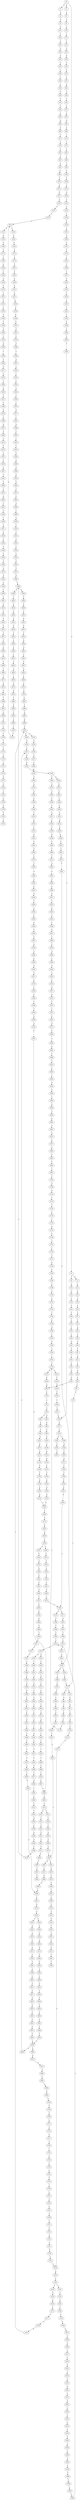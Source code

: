 strict digraph  {
	S0 -> S1 [ label = T ];
	S0 -> S2 [ label = A ];
	S0 -> S3 [ label = G ];
	S1 -> S4 [ label = T ];
	S2 -> S5 [ label = A ];
	S3 -> S6 [ label = T ];
	S3 -> S7 [ label = A ];
	S4 -> S8 [ label = C ];
	S5 -> S9 [ label = A ];
	S6 -> S10 [ label = G ];
	S7 -> S11 [ label = C ];
	S8 -> S12 [ label = C ];
	S9 -> S13 [ label = A ];
	S10 -> S14 [ label = G ];
	S11 -> S15 [ label = G ];
	S12 -> S16 [ label = T ];
	S13 -> S17 [ label = C ];
	S14 -> S18 [ label = T ];
	S15 -> S19 [ label = T ];
	S16 -> S20 [ label = G ];
	S17 -> S21 [ label = T ];
	S18 -> S22 [ label = C ];
	S19 -> S23 [ label = A ];
	S20 -> S24 [ label = T ];
	S21 -> S25 [ label = T ];
	S22 -> S26 [ label = G ];
	S23 -> S27 [ label = C ];
	S24 -> S28 [ label = T ];
	S25 -> S29 [ label = G ];
	S26 -> S30 [ label = C ];
	S27 -> S31 [ label = C ];
	S28 -> S32 [ label = C ];
	S29 -> S33 [ label = T ];
	S30 -> S34 [ label = T ];
	S31 -> S35 [ label = A ];
	S32 -> S36 [ label = C ];
	S33 -> S37 [ label = G ];
	S34 -> S38 [ label = C ];
	S35 -> S39 [ label = C ];
	S36 -> S40 [ label = T ];
	S37 -> S41 [ label = T ];
	S38 -> S42 [ label = A ];
	S39 -> S43 [ label = T ];
	S40 -> S44 [ label = C ];
	S41 -> S45 [ label = A ];
	S42 -> S46 [ label = C ];
	S43 -> S47 [ label = C ];
	S44 -> S48 [ label = C ];
	S45 -> S49 [ label = C ];
	S46 -> S50 [ label = C ];
	S47 -> S51 [ label = C ];
	S48 -> S52 [ label = T ];
	S49 -> S53 [ label = C ];
	S50 -> S54 [ label = C ];
	S51 -> S55 [ label = T ];
	S52 -> S56 [ label = C ];
	S53 -> S57 [ label = A ];
	S54 -> S58 [ label = G ];
	S55 -> S59 [ label = G ];
	S56 -> S60 [ label = T ];
	S57 -> S61 [ label = A ];
	S58 -> S62 [ label = G ];
	S59 -> S63 [ label = G ];
	S60 -> S64 [ label = A ];
	S61 -> S65 [ label = G ];
	S62 -> S66 [ label = A ];
	S63 -> S67 [ label = T ];
	S64 -> S68 [ label = C ];
	S65 -> S69 [ label = C ];
	S66 -> S70 [ label = C ];
	S67 -> S71 [ label = C ];
	S68 -> S72 [ label = C ];
	S69 -> S73 [ label = T ];
	S70 -> S74 [ label = C ];
	S71 -> S75 [ label = C ];
	S72 -> S76 [ label = A ];
	S73 -> S77 [ label = T ];
	S74 -> S78 [ label = T ];
	S75 -> S79 [ label = T ];
	S75 -> S80 [ label = G ];
	S76 -> S81 [ label = C ];
	S77 -> S82 [ label = T ];
	S78 -> S83 [ label = T ];
	S78 -> S84 [ label = A ];
	S79 -> S85 [ label = A ];
	S80 -> S86 [ label = A ];
	S81 -> S87 [ label = C ];
	S82 -> S88 [ label = T ];
	S83 -> S89 [ label = G ];
	S84 -> S90 [ label = G ];
	S85 -> S91 [ label = G ];
	S86 -> S92 [ label = C ];
	S87 -> S93 [ label = C ];
	S88 -> S94 [ label = T ];
	S89 -> S95 [ label = T ];
	S90 -> S96 [ label = T ];
	S91 -> S97 [ label = T ];
	S92 -> S98 [ label = A ];
	S93 -> S99 [ label = A ];
	S94 -> S100 [ label = G ];
	S95 -> S101 [ label = G ];
	S96 -> S102 [ label = G ];
	S97 -> S103 [ label = A ];
	S98 -> S104 [ label = C ];
	S99 -> S105 [ label = C ];
	S100 -> S106 [ label = T ];
	S101 -> S107 [ label = A ];
	S102 -> S108 [ label = G ];
	S103 -> S109 [ label = C ];
	S104 -> S110 [ label = C ];
	S105 -> S111 [ label = A ];
	S106 -> S112 [ label = A ];
	S107 -> S113 [ label = A ];
	S108 -> S114 [ label = A ];
	S109 -> S115 [ label = C ];
	S110 -> S116 [ label = C ];
	S111 -> S117 [ label = T ];
	S112 -> S118 [ label = G ];
	S113 -> S119 [ label = A ];
	S114 -> S120 [ label = A ];
	S115 -> S121 [ label = T ];
	S116 -> S122 [ label = T ];
	S116 -> S123 [ label = G ];
	S117 -> S124 [ label = T ];
	S118 -> S125 [ label = C ];
	S119 -> S126 [ label = G ];
	S120 -> S127 [ label = G ];
	S121 -> S128 [ label = C ];
	S122 -> S129 [ label = T ];
	S123 -> S130 [ label = G ];
	S124 -> S131 [ label = T ];
	S125 -> S132 [ label = G ];
	S126 -> S133 [ label = T ];
	S127 -> S134 [ label = T ];
	S128 -> S135 [ label = A ];
	S129 -> S136 [ label = G ];
	S130 -> S66 [ label = A ];
	S131 -> S137 [ label = T ];
	S132 -> S138 [ label = A ];
	S133 -> S139 [ label = G ];
	S134 -> S140 [ label = G ];
	S135 -> S141 [ label = C ];
	S136 -> S142 [ label = T ];
	S137 -> S143 [ label = G ];
	S138 -> S144 [ label = G ];
	S139 -> S145 [ label = G ];
	S140 -> S146 [ label = G ];
	S141 -> S147 [ label = T ];
	S141 -> S148 [ label = C ];
	S142 -> S149 [ label = T ];
	S143 -> S150 [ label = T ];
	S143 -> S151 [ label = G ];
	S144 -> S152 [ label = T ];
	S145 -> S153 [ label = A ];
	S146 -> S154 [ label = A ];
	S147 -> S155 [ label = A ];
	S148 -> S156 [ label = A ];
	S149 -> S157 [ label = T ];
	S150 -> S158 [ label = G ];
	S151 -> S159 [ label = A ];
	S152 -> S160 [ label = A ];
	S153 -> S161 [ label = G ];
	S154 -> S161 [ label = G ];
	S155 -> S162 [ label = A ];
	S156 -> S163 [ label = A ];
	S157 -> S164 [ label = T ];
	S158 -> S165 [ label = G ];
	S159 -> S166 [ label = A ];
	S160 -> S167 [ label = A ];
	S161 -> S168 [ label = C ];
	S162 -> S169 [ label = C ];
	S163 -> S170 [ label = G ];
	S164 -> S171 [ label = G ];
	S165 -> S172 [ label = A ];
	S166 -> S173 [ label = C ];
	S167 -> S174 [ label = T ];
	S168 -> S175 [ label = A ];
	S169 -> S176 [ label = T ];
	S170 -> S177 [ label = T ];
	S171 -> S178 [ label = C ];
	S172 -> S179 [ label = A ];
	S173 -> S180 [ label = T ];
	S174 -> S181 [ label = T ];
	S175 -> S182 [ label = G ];
	S176 -> S183 [ label = A ];
	S177 -> S184 [ label = C ];
	S178 -> S185 [ label = G ];
	S178 -> S186 [ label = T ];
	S179 -> S187 [ label = T ];
	S180 -> S188 [ label = A ];
	S181 -> S189 [ label = T ];
	S182 -> S190 [ label = G ];
	S183 -> S191 [ label = G ];
	S184 -> S192 [ label = G ];
	S185 -> S193 [ label = T ];
	S186 -> S194 [ label = A ];
	S187 -> S195 [ label = T ];
	S188 -> S196 [ label = T ];
	S189 -> S197 [ label = T ];
	S190 -> S198 [ label = C ];
	S191 -> S199 [ label = T ];
	S192 -> S200 [ label = T ];
	S193 -> S201 [ label = T ];
	S194 -> S202 [ label = C ];
	S195 -> S203 [ label = G ];
	S196 -> S204 [ label = A ];
	S197 -> S205 [ label = G ];
	S198 -> S206 [ label = T ];
	S198 -> S207 [ label = A ];
	S199 -> S208 [ label = G ];
	S200 -> S209 [ label = C ];
	S200 -> S210 [ label = G ];
	S202 -> S211 [ label = A ];
	S203 -> S212 [ label = A ];
	S204 -> S213 [ label = C ];
	S205 -> S214 [ label = T ];
	S206 -> S215 [ label = C ];
	S207 -> S216 [ label = C ];
	S208 -> S217 [ label = A ];
	S209 -> S218 [ label = A ];
	S210 -> S219 [ label = G ];
	S211 -> S220 [ label = C ];
	S212 -> S221 [ label = A ];
	S213 -> S222 [ label = C ];
	S214 -> S223 [ label = T ];
	S215 -> S224 [ label = A ];
	S216 -> S225 [ label = G ];
	S217 -> S226 [ label = C ];
	S218 -> S227 [ label = C ];
	S219 -> S228 [ label = C ];
	S220 -> S229 [ label = T ];
	S221 -> S230 [ label = G ];
	S222 -> S231 [ label = T ];
	S223 -> S232 [ label = C ];
	S224 -> S233 [ label = C ];
	S225 -> S234 [ label = A ];
	S226 -> S235 [ label = A ];
	S227 -> S236 [ label = G ];
	S228 -> S237 [ label = A ];
	S229 -> S238 [ label = T ];
	S230 -> S239 [ label = T ];
	S231 -> S240 [ label = C ];
	S232 -> S241 [ label = T ];
	S233 -> S242 [ label = T ];
	S234 -> S243 [ label = C ];
	S235 -> S244 [ label = G ];
	S236 -> S245 [ label = G ];
	S237 -> S246 [ label = C ];
	S238 -> S247 [ label = G ];
	S239 -> S248 [ label = A ];
	S240 -> S249 [ label = A ];
	S241 -> S250 [ label = T ];
	S242 -> S251 [ label = T ];
	S243 -> S252 [ label = T ];
	S244 -> S253 [ label = G ];
	S245 -> S254 [ label = A ];
	S246 -> S255 [ label = C ];
	S247 -> S256 [ label = A ];
	S248 -> S257 [ label = G ];
	S249 -> S258 [ label = G ];
	S250 -> S259 [ label = G ];
	S251 -> S260 [ label = G ];
	S252 -> S261 [ label = G ];
	S253 -> S262 [ label = G ];
	S254 -> S263 [ label = C ];
	S254 -> S264 [ label = G ];
	S255 -> S265 [ label = G ];
	S256 -> S266 [ label = C ];
	S257 -> S267 [ label = G ];
	S258 -> S268 [ label = G ];
	S259 -> S269 [ label = T ];
	S260 -> S270 [ label = A ];
	S261 -> S271 [ label = C ];
	S262 -> S272 [ label = C ];
	S263 -> S273 [ label = G ];
	S264 -> S274 [ label = G ];
	S265 -> S275 [ label = G ];
	S266 -> S276 [ label = T ];
	S266 -> S277 [ label = A ];
	S267 -> S278 [ label = C ];
	S268 -> S279 [ label = T ];
	S269 -> S280 [ label = T ];
	S270 -> S266 [ label = C ];
	S271 -> S281 [ label = C ];
	S272 -> S282 [ label = G ];
	S273 -> S283 [ label = T ];
	S274 -> S284 [ label = T ];
	S275 -> S285 [ label = G ];
	S276 -> S286 [ label = T ];
	S277 -> S287 [ label = G ];
	S278 -> S288 [ label = T ];
	S279 -> S289 [ label = G ];
	S280 -> S290 [ label = T ];
	S281 -> S291 [ label = A ];
	S282 -> S292 [ label = A ];
	S283 -> S293 [ label = C ];
	S284 -> S294 [ label = C ];
	S285 -> S295 [ label = G ];
	S286 -> S296 [ label = C ];
	S287 -> S297 [ label = A ];
	S288 -> S298 [ label = C ];
	S289 -> S299 [ label = T ];
	S290 -> S164 [ label = T ];
	S291 -> S300 [ label = G ];
	S292 -> S301 [ label = C ];
	S293 -> S302 [ label = C ];
	S294 -> S303 [ label = A ];
	S295 -> S304 [ label = C ];
	S296 -> S305 [ label = G ];
	S297 -> S306 [ label = C ];
	S298 -> S307 [ label = A ];
	S299 -> S308 [ label = T ];
	S300 -> S309 [ label = A ];
	S301 -> S310 [ label = G ];
	S302 -> S311 [ label = A ];
	S303 -> S312 [ label = G ];
	S304 -> S313 [ label = C ];
	S305 -> S314 [ label = C ];
	S306 -> S315 [ label = C ];
	S307 -> S316 [ label = A ];
	S308 -> S317 [ label = A ];
	S309 -> S318 [ label = C ];
	S310 -> S319 [ label = A ];
	S311 -> S320 [ label = C ];
	S312 -> S321 [ label = A ];
	S313 -> S322 [ label = G ];
	S314 -> S323 [ label = G ];
	S315 -> S324 [ label = T ];
	S316 -> S325 [ label = C ];
	S317 -> S326 [ label = G ];
	S318 -> S327 [ label = G ];
	S319 -> S328 [ label = G ];
	S320 -> S329 [ label = T ];
	S321 -> S330 [ label = G ];
	S322 -> S331 [ label = C ];
	S323 -> S332 [ label = A ];
	S323 -> S333 [ label = G ];
	S324 -> S334 [ label = G ];
	S325 -> S335 [ label = C ];
	S326 -> S336 [ label = T ];
	S327 -> S337 [ label = T ];
	S328 -> S338 [ label = A ];
	S329 -> S339 [ label = G ];
	S330 -> S340 [ label = A ];
	S331 -> S341 [ label = A ];
	S332 -> S342 [ label = C ];
	S333 -> S343 [ label = A ];
	S334 -> S344 [ label = G ];
	S335 -> S345 [ label = A ];
	S336 -> S346 [ label = G ];
	S337 -> S347 [ label = G ];
	S338 -> S348 [ label = G ];
	S339 -> S349 [ label = C ];
	S340 -> S350 [ label = C ];
	S341 -> S351 [ label = G ];
	S342 -> S352 [ label = T ];
	S343 -> S353 [ label = A ];
	S344 -> S354 [ label = T ];
	S344 -> S355 [ label = G ];
	S345 -> S356 [ label = C ];
	S346 -> S357 [ label = T ];
	S347 -> S358 [ label = C ];
	S348 -> S359 [ label = A ];
	S349 -> S360 [ label = T ];
	S350 -> S361 [ label = C ];
	S351 -> S362 [ label = G ];
	S352 -> S363 [ label = A ];
	S353 -> S364 [ label = G ];
	S354 -> S365 [ label = C ];
	S355 -> S366 [ label = C ];
	S356 -> S367 [ label = C ];
	S357 -> S368 [ label = A ];
	S358 -> S369 [ label = G ];
	S359 -> S370 [ label = C ];
	S360 -> S371 [ label = T ];
	S361 -> S372 [ label = T ];
	S362 -> S373 [ label = T ];
	S363 -> S374 [ label = A ];
	S364 -> S375 [ label = T ];
	S365 -> S75 [ label = C ];
	S366 -> S376 [ label = C ];
	S367 -> S377 [ label = A ];
	S368 -> S378 [ label = A ];
	S369 -> S379 [ label = C ];
	S370 -> S380 [ label = T ];
	S371 -> S381 [ label = A ];
	S372 -> S382 [ label = G ];
	S373 -> S383 [ label = C ];
	S374 -> S384 [ label = T ];
	S375 -> S385 [ label = C ];
	S376 -> S386 [ label = T ];
	S377 -> S387 [ label = C ];
	S378 -> S388 [ label = A ];
	S379 -> S389 [ label = G ];
	S380 -> S390 [ label = T ];
	S381 -> S391 [ label = G ];
	S382 -> S344 [ label = G ];
	S383 -> S392 [ label = A ];
	S384 -> S393 [ label = G ];
	S385 -> S394 [ label = C ];
	S386 -> S395 [ label = C ];
	S387 -> S396 [ label = A ];
	S388 -> S397 [ label = A ];
	S389 -> S398 [ label = T ];
	S390 -> S399 [ label = C ];
	S391 -> S400 [ label = T ];
	S392 -> S401 [ label = T ];
	S393 -> S402 [ label = G ];
	S394 -> S403 [ label = A ];
	S395 -> S404 [ label = C ];
	S396 -> S405 [ label = C ];
	S397 -> S406 [ label = A ];
	S398 -> S407 [ label = C ];
	S399 -> S408 [ label = G ];
	S400 -> S409 [ label = C ];
	S401 -> S410 [ label = G ];
	S402 -> S411 [ label = T ];
	S403 -> S412 [ label = A ];
	S404 -> S413 [ label = C ];
	S405 -> S414 [ label = C ];
	S406 -> S415 [ label = C ];
	S407 -> S416 [ label = C ];
	S408 -> S314 [ label = C ];
	S409 -> S417 [ label = G ];
	S410 -> S418 [ label = G ];
	S411 -> S419 [ label = T ];
	S412 -> S420 [ label = A ];
	S413 -> S421 [ label = T ];
	S414 -> S422 [ label = T ];
	S415 -> S423 [ label = A ];
	S416 -> S424 [ label = C ];
	S417 -> S425 [ label = C ];
	S418 -> S426 [ label = T ];
	S419 -> S427 [ label = C ];
	S420 -> S428 [ label = C ];
	S421 -> S429 [ label = A ];
	S422 -> S430 [ label = G ];
	S423 -> S431 [ label = G ];
	S424 -> S432 [ label = A ];
	S425 -> S433 [ label = A ];
	S426 -> S434 [ label = A ];
	S427 -> S435 [ label = A ];
	S428 -> S436 [ label = T ];
	S429 -> S437 [ label = T ];
	S430 -> S438 [ label = G ];
	S431 -> S439 [ label = T ];
	S432 -> S440 [ label = C ];
	S433 -> S441 [ label = C ];
	S434 -> S442 [ label = C ];
	S435 -> S443 [ label = A ];
	S436 -> S444 [ label = C ];
	S437 -> S445 [ label = G ];
	S438 -> S446 [ label = A ];
	S439 -> S447 [ label = G ];
	S440 -> S448 [ label = T ];
	S441 -> S449 [ label = C ];
	S442 -> S450 [ label = A ];
	S443 -> S451 [ label = A ];
	S444 -> S452 [ label = C ];
	S445 -> S453 [ label = C ];
	S446 -> S454 [ label = A ];
	S447 -> S455 [ label = G ];
	S448 -> S456 [ label = G ];
	S449 -> S457 [ label = G ];
	S450 -> S458 [ label = G ];
	S451 -> S459 [ label = G ];
	S452 -> S460 [ label = C ];
	S453 -> S461 [ label = T ];
	S453 -> S462 [ label = A ];
	S454 -> S463 [ label = G ];
	S455 -> S464 [ label = A ];
	S456 -> S465 [ label = C ];
	S457 -> S466 [ label = C ];
	S458 -> S467 [ label = G ];
	S459 -> S468 [ label = T ];
	S460 -> S469 [ label = G ];
	S461 -> S470 [ label = G ];
	S462 -> S471 [ label = G ];
	S463 -> S472 [ label = T ];
	S464 -> S473 [ label = T ];
	S465 -> S474 [ label = A ];
	S466 -> S475 [ label = C ];
	S467 -> S476 [ label = A ];
	S468 -> S477 [ label = T ];
	S469 -> S478 [ label = A ];
	S470 -> S479 [ label = T ];
	S471 -> S480 [ label = C ];
	S472 -> S481 [ label = C ];
	S473 -> S482 [ label = A ];
	S474 -> S483 [ label = G ];
	S475 -> S484 [ label = A ];
	S476 -> S485 [ label = C ];
	S477 -> S486 [ label = G ];
	S478 -> S487 [ label = C ];
	S479 -> S488 [ label = G ];
	S480 -> S489 [ label = G ];
	S481 -> S490 [ label = A ];
	S482 -> S491 [ label = C ];
	S483 -> S492 [ label = C ];
	S484 -> S493 [ label = C ];
	S485 -> S494 [ label = G ];
	S486 -> S495 [ label = T ];
	S487 -> S496 [ label = G ];
	S488 -> S497 [ label = T ];
	S489 -> S498 [ label = A ];
	S490 -> S499 [ label = T ];
	S491 -> S500 [ label = T ];
	S492 -> S501 [ label = G ];
	S493 -> S502 [ label = A ];
	S494 -> S503 [ label = A ];
	S495 -> S504 [ label = G ];
	S496 -> S505 [ label = A ];
	S497 -> S506 [ label = C ];
	S498 -> S507 [ label = C ];
	S499 -> S508 [ label = A ];
	S500 -> S509 [ label = C ];
	S501 -> S498 [ label = A ];
	S502 -> S510 [ label = C ];
	S503 -> S511 [ label = A ];
	S504 -> S512 [ label = T ];
	S505 -> S513 [ label = C ];
	S506 -> S514 [ label = T ];
	S507 -> S515 [ label = G ];
	S508 -> S516 [ label = C ];
	S509 -> S517 [ label = A ];
	S510 -> S518 [ label = C ];
	S511 -> S519 [ label = G ];
	S512 -> S520 [ label = T ];
	S513 -> S521 [ label = C ];
	S513 -> S522 [ label = G ];
	S514 -> S523 [ label = G ];
	S515 -> S524 [ label = G ];
	S516 -> S525 [ label = T ];
	S517 -> S526 [ label = A ];
	S518 -> S527 [ label = A ];
	S519 -> S528 [ label = T ];
	S520 -> S529 [ label = A ];
	S521 -> S530 [ label = C ];
	S522 -> S531 [ label = T ];
	S523 -> S532 [ label = G ];
	S524 -> S533 [ label = T ];
	S524 -> S534 [ label = C ];
	S525 -> S535 [ label = A ];
	S526 -> S536 [ label = G ];
	S527 -> S537 [ label = A ];
	S528 -> S538 [ label = C ];
	S529 -> S539 [ label = C ];
	S530 -> S540 [ label = T ];
	S531 -> S541 [ label = C ];
	S532 -> S542 [ label = T ];
	S533 -> S543 [ label = A ];
	S534 -> S544 [ label = A ];
	S535 -> S545 [ label = C ];
	S536 -> S546 [ label = A ];
	S537 -> S547 [ label = T ];
	S538 -> S548 [ label = C ];
	S539 -> S549 [ label = A ];
	S540 -> S550 [ label = A ];
	S541 -> S551 [ label = T ];
	S542 -> S552 [ label = G ];
	S543 -> S553 [ label = A ];
	S544 -> S554 [ label = A ];
	S545 -> S555 [ label = A ];
	S546 -> S556 [ label = A ];
	S547 -> S557 [ label = T ];
	S548 -> S558 [ label = C ];
	S549 -> S559 [ label = G ];
	S550 -> S560 [ label = T ];
	S551 -> S561 [ label = C ];
	S552 -> S562 [ label = T ];
	S553 -> S563 [ label = C ];
	S554 -> S564 [ label = G ];
	S555 -> S565 [ label = G ];
	S556 -> S566 [ label = G ];
	S557 -> S567 [ label = A ];
	S558 -> S568 [ label = G ];
	S559 -> S569 [ label = T ];
	S560 -> S570 [ label = G ];
	S561 -> S571 [ label = T ];
	S562 -> S572 [ label = A ];
	S563 -> S573 [ label = G ];
	S564 -> S574 [ label = G ];
	S565 -> S575 [ label = T ];
	S566 -> S576 [ label = A ];
	S567 -> S577 [ label = A ];
	S568 -> S578 [ label = A ];
	S569 -> S579 [ label = G ];
	S570 -> S453 [ label = C ];
	S571 -> S580 [ label = G ];
	S572 -> S581 [ label = C ];
	S573 -> S582 [ label = G ];
	S574 -> S583 [ label = G ];
	S575 -> S584 [ label = G ];
	S576 -> S585 [ label = A ];
	S577 -> S586 [ label = C ];
	S578 -> S587 [ label = C ];
	S579 -> S588 [ label = A ];
	S580 -> S589 [ label = T ];
	S581 -> S590 [ label = T ];
	S582 -> S591 [ label = G ];
	S583 -> S592 [ label = G ];
	S584 -> S588 [ label = A ];
	S585 -> S593 [ label = A ];
	S586 -> S594 [ label = A ];
	S587 -> S496 [ label = G ];
	S588 -> S595 [ label = C ];
	S588 -> S596 [ label = G ];
	S589 -> S597 [ label = T ];
	S591 -> S598 [ label = A ];
	S592 -> S599 [ label = T ];
	S593 -> S600 [ label = C ];
	S594 -> S601 [ label = A ];
	S595 -> S602 [ label = A ];
	S596 -> S603 [ label = T ];
	S597 -> S604 [ label = G ];
	S598 -> S605 [ label = C ];
	S599 -> S606 [ label = T ];
	S600 -> S607 [ label = A ];
	S601 -> S608 [ label = C ];
	S602 -> S609 [ label = T ];
	S603 -> S610 [ label = A ];
	S605 -> S611 [ label = T ];
	S606 -> S612 [ label = C ];
	S607 -> S613 [ label = G ];
	S608 -> S614 [ label = G ];
	S609 -> S615 [ label = C ];
	S610 -> S616 [ label = A ];
	S611 -> S617 [ label = C ];
	S612 -> S618 [ label = C ];
	S613 -> S619 [ label = A ];
	S614 -> S620 [ label = C ];
	S615 -> S621 [ label = A ];
	S616 -> S622 [ label = A ];
	S617 -> S623 [ label = G ];
	S618 -> S624 [ label = G ];
	S619 -> S625 [ label = A ];
	S620 -> S626 [ label = T ];
	S621 -> S627 [ label = A ];
	S622 -> S628 [ label = G ];
	S623 -> S629 [ label = G ];
	S624 -> S630 [ label = G ];
	S625 -> S631 [ label = A ];
	S626 -> S632 [ label = A ];
	S627 -> S633 [ label = T ];
	S628 -> S634 [ label = T ];
	S629 -> S635 [ label = T ];
	S630 -> S636 [ label = T ];
	S631 -> S637 [ label = C ];
	S632 -> S638 [ label = A ];
	S633 -> S639 [ label = G ];
	S634 -> S640 [ label = C ];
	S635 -> S641 [ label = C ];
	S636 -> S642 [ label = C ];
	S637 -> S643 [ label = T ];
	S638 -> S644 [ label = C ];
	S639 -> S645 [ label = G ];
	S640 -> S646 [ label = A ];
	S641 -> S647 [ label = G ];
	S642 -> S648 [ label = G ];
	S643 -> S649 [ label = A ];
	S644 -> S650 [ label = G ];
	S645 -> S651 [ label = C ];
	S646 -> S652 [ label = C ];
	S647 -> S653 [ label = T ];
	S648 -> S654 [ label = T ];
	S649 -> S655 [ label = C ];
	S650 -> S656 [ label = T ];
	S651 -> S657 [ label = A ];
	S652 -> S658 [ label = G ];
	S653 -> S659 [ label = C ];
	S654 -> S659 [ label = C ];
	S655 -> S660 [ label = C ];
	S656 -> S661 [ label = A ];
	S657 -> S662 [ label = A ];
	S658 -> S663 [ label = A ];
	S659 -> S664 [ label = A ];
	S659 -> S665 [ label = C ];
	S660 -> S666 [ label = T ];
	S661 -> S667 [ label = A ];
	S662 -> S668 [ label = C ];
	S663 -> S669 [ label = C ];
	S664 -> S227 [ label = C ];
	S665 -> S670 [ label = G ];
	S666 -> S671 [ label = T ];
	S667 -> S672 [ label = A ];
	S668 -> S673 [ label = A ];
	S669 -> S674 [ label = A ];
	S670 -> S675 [ label = A ];
	S671 -> S676 [ label = A ];
	S672 -> S677 [ label = A ];
	S673 -> S678 [ label = A ];
	S674 -> S679 [ label = A ];
	S675 -> S680 [ label = G ];
	S676 -> S681 [ label = A ];
	S677 -> S682 [ label = G ];
	S678 -> S683 [ label = G ];
	S679 -> S684 [ label = C ];
	S680 -> S685 [ label = A ];
	S681 -> S686 [ label = T ];
	S682 -> S687 [ label = T ];
	S683 -> S688 [ label = T ];
	S684 -> S689 [ label = A ];
	S685 -> S690 [ label = G ];
	S686 -> S691 [ label = C ];
	S687 -> S692 [ label = C ];
	S688 -> S693 [ label = C ];
	S689 -> S694 [ label = T ];
	S690 -> S695 [ label = G ];
	S691 -> S696 [ label = A ];
	S692 -> S697 [ label = C ];
	S693 -> S698 [ label = G ];
	S694 -> S699 [ label = T ];
	S695 -> S700 [ label = T ];
	S696 -> S701 [ label = T ];
	S697 -> S702 [ label = T ];
	S698 -> S200 [ label = T ];
	S699 -> S703 [ label = T ];
	S700 -> S704 [ label = A ];
	S701 -> S705 [ label = C ];
	S702 -> S706 [ label = G ];
	S703 -> S707 [ label = T ];
	S704 -> S708 [ label = T ];
	S705 -> S709 [ label = T ];
	S706 -> S710 [ label = A ];
	S707 -> S143 [ label = G ];
	S708 -> S711 [ label = G ];
	S709 -> S712 [ label = T ];
	S710 -> S713 [ label = C ];
	S711 -> S714 [ label = C ];
	S712 -> S715 [ label = C ];
	S713 -> S716 [ label = T ];
	S714 -> S717 [ label = G ];
	S715 -> S718 [ label = G ];
	S716 -> S719 [ label = C ];
	S717 -> S720 [ label = A ];
	S718 -> S721 [ label = C ];
	S719 -> S722 [ label = C ];
	S720 -> S723 [ label = C ];
	S721 -> S724 [ label = A ];
	S722 -> S725 [ label = A ];
	S723 -> S726 [ label = G ];
	S724 -> S727 [ label = A ];
	S725 -> S728 [ label = G ];
	S726 -> S729 [ label = T ];
	S727 -> S730 [ label = G ];
	S728 -> S731 [ label = A ];
	S729 -> S732 [ label = G ];
	S730 -> S733 [ label = C ];
	S731 -> S734 [ label = C ];
	S732 -> S735 [ label = G ];
	S733 -> S736 [ label = G ];
	S734 -> S737 [ label = T ];
	S735 -> S738 [ label = T ];
	S736 -> S739 [ label = G ];
	S737 -> S740 [ label = A ];
	S738 -> S741 [ label = C ];
	S739 -> S742 [ label = T ];
	S740 -> S743 [ label = A ];
	S741 -> S744 [ label = C ];
	S742 -> S745 [ label = A ];
	S743 -> S746 [ label = A ];
	S744 -> S747 [ label = A ];
	S746 -> S748 [ label = G ];
	S747 -> S749 [ label = A ];
	S748 -> S750 [ label = A ];
	S749 -> S751 [ label = G ];
	S750 -> S752 [ label = C ];
	S751 -> S753 [ label = T ];
	S752 -> S754 [ label = T ];
	S753 -> S755 [ label = A ];
	S754 -> S756 [ label = C ];
	S755 -> S757 [ label = C ];
	S756 -> S758 [ label = G ];
	S757 -> S759 [ label = C ];
	S758 -> S760 [ label = A ];
	S759 -> S761 [ label = T ];
	S760 -> S762 [ label = C ];
	S761 -> S128 [ label = C ];
	S762 -> S763 [ label = A ];
	S763 -> S764 [ label = C ];
	S764 -> S765 [ label = C ];
	S765 -> S116 [ label = C ];
}
